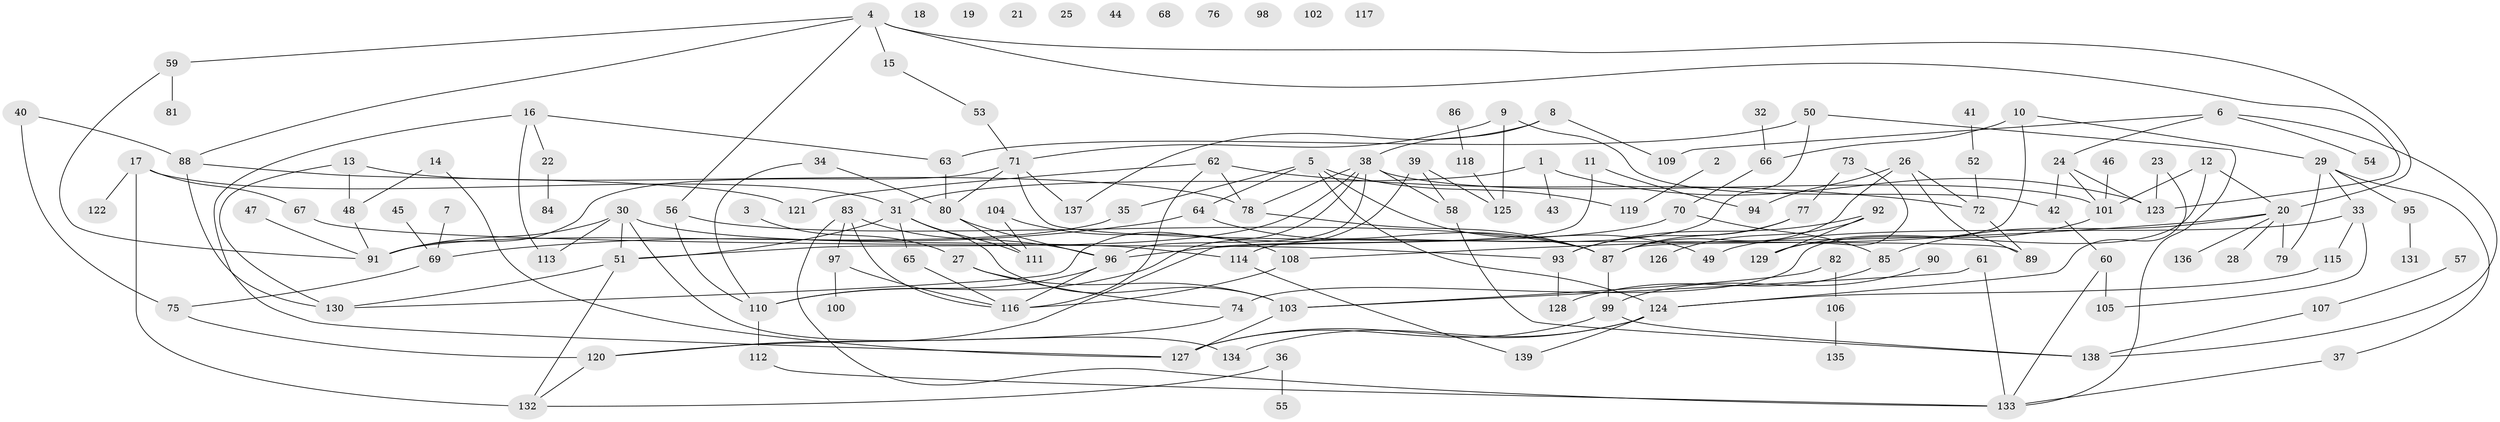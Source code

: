 // Generated by graph-tools (version 1.1) at 2025/13/03/09/25 04:13:01]
// undirected, 139 vertices, 189 edges
graph export_dot {
graph [start="1"]
  node [color=gray90,style=filled];
  1;
  2;
  3;
  4;
  5;
  6;
  7;
  8;
  9;
  10;
  11;
  12;
  13;
  14;
  15;
  16;
  17;
  18;
  19;
  20;
  21;
  22;
  23;
  24;
  25;
  26;
  27;
  28;
  29;
  30;
  31;
  32;
  33;
  34;
  35;
  36;
  37;
  38;
  39;
  40;
  41;
  42;
  43;
  44;
  45;
  46;
  47;
  48;
  49;
  50;
  51;
  52;
  53;
  54;
  55;
  56;
  57;
  58;
  59;
  60;
  61;
  62;
  63;
  64;
  65;
  66;
  67;
  68;
  69;
  70;
  71;
  72;
  73;
  74;
  75;
  76;
  77;
  78;
  79;
  80;
  81;
  82;
  83;
  84;
  85;
  86;
  87;
  88;
  89;
  90;
  91;
  92;
  93;
  94;
  95;
  96;
  97;
  98;
  99;
  100;
  101;
  102;
  103;
  104;
  105;
  106;
  107;
  108;
  109;
  110;
  111;
  112;
  113;
  114;
  115;
  116;
  117;
  118;
  119;
  120;
  121;
  122;
  123;
  124;
  125;
  126;
  127;
  128;
  129;
  130;
  131;
  132;
  133;
  134;
  135;
  136;
  137;
  138;
  139;
  1 -- 31;
  1 -- 43;
  1 -- 123;
  2 -- 119;
  3 -- 27;
  4 -- 15;
  4 -- 20;
  4 -- 56;
  4 -- 59;
  4 -- 88;
  4 -- 123;
  5 -- 35;
  5 -- 49;
  5 -- 64;
  5 -- 119;
  5 -- 124;
  6 -- 24;
  6 -- 54;
  6 -- 109;
  6 -- 138;
  7 -- 69;
  8 -- 38;
  8 -- 109;
  8 -- 137;
  9 -- 42;
  9 -- 71;
  9 -- 125;
  10 -- 29;
  10 -- 66;
  10 -- 87;
  11 -- 94;
  11 -- 120;
  12 -- 20;
  12 -- 74;
  12 -- 101;
  13 -- 48;
  13 -- 78;
  13 -- 130;
  14 -- 48;
  14 -- 127;
  15 -- 53;
  16 -- 22;
  16 -- 63;
  16 -- 113;
  16 -- 127;
  17 -- 31;
  17 -- 67;
  17 -- 122;
  17 -- 132;
  20 -- 28;
  20 -- 79;
  20 -- 85;
  20 -- 108;
  20 -- 136;
  22 -- 84;
  23 -- 123;
  23 -- 124;
  24 -- 42;
  24 -- 101;
  24 -- 123;
  26 -- 72;
  26 -- 87;
  26 -- 89;
  26 -- 94;
  27 -- 74;
  27 -- 103;
  29 -- 33;
  29 -- 37;
  29 -- 79;
  29 -- 95;
  30 -- 51;
  30 -- 91;
  30 -- 113;
  30 -- 114;
  30 -- 134;
  31 -- 51;
  31 -- 65;
  31 -- 103;
  31 -- 111;
  32 -- 66;
  33 -- 49;
  33 -- 105;
  33 -- 115;
  34 -- 80;
  34 -- 110;
  35 -- 91;
  36 -- 55;
  36 -- 132;
  37 -- 133;
  38 -- 51;
  38 -- 58;
  38 -- 78;
  38 -- 96;
  38 -- 101;
  38 -- 130;
  39 -- 58;
  39 -- 110;
  39 -- 125;
  40 -- 75;
  40 -- 88;
  41 -- 52;
  42 -- 60;
  45 -- 69;
  46 -- 101;
  47 -- 91;
  48 -- 91;
  50 -- 63;
  50 -- 114;
  50 -- 133;
  51 -- 130;
  51 -- 132;
  52 -- 72;
  53 -- 71;
  56 -- 87;
  56 -- 110;
  57 -- 107;
  58 -- 138;
  59 -- 81;
  59 -- 91;
  60 -- 105;
  60 -- 133;
  61 -- 103;
  61 -- 133;
  62 -- 72;
  62 -- 78;
  62 -- 116;
  62 -- 121;
  63 -- 80;
  64 -- 69;
  64 -- 87;
  65 -- 116;
  66 -- 70;
  67 -- 93;
  69 -- 75;
  70 -- 85;
  70 -- 96;
  71 -- 80;
  71 -- 89;
  71 -- 91;
  71 -- 137;
  72 -- 89;
  73 -- 77;
  73 -- 129;
  74 -- 120;
  75 -- 120;
  77 -- 87;
  77 -- 93;
  78 -- 87;
  80 -- 96;
  80 -- 111;
  82 -- 103;
  82 -- 106;
  83 -- 96;
  83 -- 97;
  83 -- 116;
  83 -- 133;
  85 -- 128;
  86 -- 118;
  87 -- 99;
  88 -- 121;
  88 -- 130;
  90 -- 99;
  92 -- 93;
  92 -- 126;
  92 -- 129;
  93 -- 128;
  95 -- 131;
  96 -- 110;
  96 -- 116;
  97 -- 100;
  97 -- 116;
  99 -- 127;
  99 -- 138;
  101 -- 129;
  103 -- 127;
  104 -- 108;
  104 -- 111;
  106 -- 135;
  107 -- 138;
  108 -- 116;
  110 -- 112;
  112 -- 133;
  114 -- 139;
  115 -- 124;
  118 -- 125;
  120 -- 132;
  124 -- 127;
  124 -- 134;
  124 -- 139;
}
